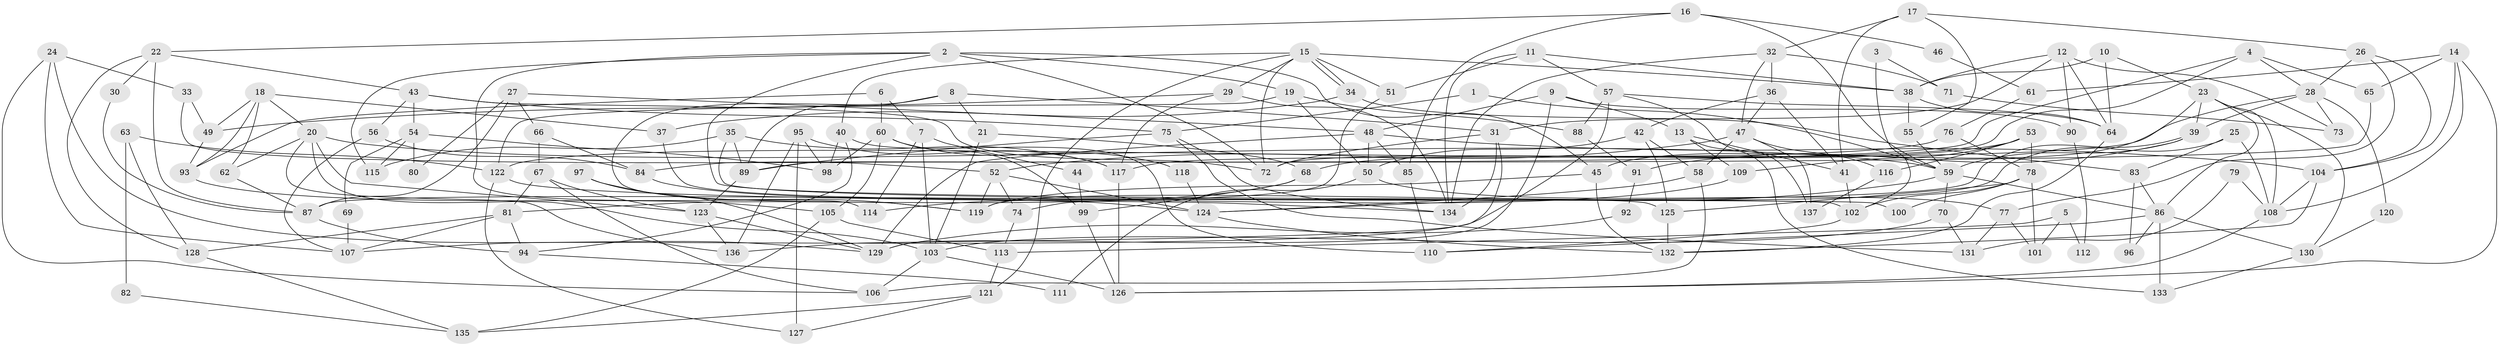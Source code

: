 // Generated by graph-tools (version 1.1) at 2025/26/03/09/25 03:26:21]
// undirected, 137 vertices, 274 edges
graph export_dot {
graph [start="1"]
  node [color=gray90,style=filled];
  1;
  2;
  3;
  4;
  5;
  6;
  7;
  8;
  9;
  10;
  11;
  12;
  13;
  14;
  15;
  16;
  17;
  18;
  19;
  20;
  21;
  22;
  23;
  24;
  25;
  26;
  27;
  28;
  29;
  30;
  31;
  32;
  33;
  34;
  35;
  36;
  37;
  38;
  39;
  40;
  41;
  42;
  43;
  44;
  45;
  46;
  47;
  48;
  49;
  50;
  51;
  52;
  53;
  54;
  55;
  56;
  57;
  58;
  59;
  60;
  61;
  62;
  63;
  64;
  65;
  66;
  67;
  68;
  69;
  70;
  71;
  72;
  73;
  74;
  75;
  76;
  77;
  78;
  79;
  80;
  81;
  82;
  83;
  84;
  85;
  86;
  87;
  88;
  89;
  90;
  91;
  92;
  93;
  94;
  95;
  96;
  97;
  98;
  99;
  100;
  101;
  102;
  103;
  104;
  105;
  106;
  107;
  108;
  109;
  110;
  111;
  112;
  113;
  114;
  115;
  116;
  117;
  118;
  119;
  120;
  121;
  122;
  123;
  124;
  125;
  126;
  127;
  128;
  129;
  130;
  131;
  132;
  133;
  134;
  135;
  136;
  137;
  1 -- 75;
  1 -- 59;
  2 -- 45;
  2 -- 72;
  2 -- 19;
  2 -- 102;
  2 -- 114;
  2 -- 115;
  3 -- 102;
  3 -- 71;
  4 -- 28;
  4 -- 65;
  4 -- 72;
  4 -- 84;
  5 -- 101;
  5 -- 113;
  5 -- 112;
  6 -- 93;
  6 -- 7;
  6 -- 60;
  7 -- 103;
  7 -- 114;
  7 -- 44;
  8 -- 31;
  8 -- 89;
  8 -- 21;
  8 -- 119;
  9 -- 13;
  9 -- 129;
  9 -- 48;
  9 -- 90;
  10 -- 64;
  10 -- 23;
  10 -- 38;
  11 -- 134;
  11 -- 38;
  11 -- 51;
  11 -- 57;
  12 -- 38;
  12 -- 64;
  12 -- 31;
  12 -- 73;
  12 -- 90;
  13 -- 41;
  13 -- 133;
  13 -- 109;
  14 -- 126;
  14 -- 108;
  14 -- 61;
  14 -- 65;
  14 -- 104;
  15 -- 34;
  15 -- 34;
  15 -- 38;
  15 -- 29;
  15 -- 40;
  15 -- 51;
  15 -- 72;
  15 -- 121;
  16 -- 59;
  16 -- 85;
  16 -- 22;
  16 -- 46;
  17 -- 26;
  17 -- 41;
  17 -- 32;
  17 -- 55;
  18 -- 93;
  18 -- 20;
  18 -- 37;
  18 -- 49;
  18 -- 62;
  19 -- 50;
  19 -- 88;
  19 -- 122;
  20 -- 59;
  20 -- 103;
  20 -- 62;
  20 -- 123;
  20 -- 136;
  21 -- 68;
  21 -- 103;
  22 -- 87;
  22 -- 30;
  22 -- 43;
  22 -- 128;
  23 -- 39;
  23 -- 86;
  23 -- 45;
  23 -- 108;
  23 -- 130;
  24 -- 106;
  24 -- 129;
  24 -- 33;
  24 -- 107;
  25 -- 108;
  25 -- 119;
  25 -- 83;
  26 -- 104;
  26 -- 77;
  26 -- 28;
  27 -- 87;
  27 -- 48;
  27 -- 66;
  27 -- 80;
  28 -- 117;
  28 -- 39;
  28 -- 73;
  28 -- 120;
  29 -- 134;
  29 -- 49;
  29 -- 117;
  30 -- 87;
  31 -- 72;
  31 -- 134;
  31 -- 136;
  32 -- 134;
  32 -- 36;
  32 -- 47;
  32 -- 71;
  33 -- 49;
  33 -- 52;
  34 -- 37;
  34 -- 83;
  35 -- 89;
  35 -- 117;
  35 -- 100;
  35 -- 115;
  36 -- 47;
  36 -- 41;
  36 -- 42;
  37 -- 125;
  38 -- 64;
  38 -- 55;
  39 -- 87;
  39 -- 59;
  39 -- 91;
  40 -- 98;
  40 -- 94;
  40 -- 110;
  41 -- 102;
  42 -- 58;
  42 -- 50;
  42 -- 125;
  43 -- 72;
  43 -- 54;
  43 -- 56;
  43 -- 75;
  44 -- 99;
  45 -- 119;
  45 -- 132;
  46 -- 61;
  47 -- 52;
  47 -- 58;
  47 -- 116;
  47 -- 137;
  48 -- 104;
  48 -- 50;
  48 -- 85;
  48 -- 129;
  49 -- 93;
  50 -- 77;
  50 -- 111;
  51 -- 74;
  52 -- 124;
  52 -- 74;
  52 -- 119;
  53 -- 78;
  53 -- 116;
  53 -- 68;
  53 -- 109;
  54 -- 115;
  54 -- 69;
  54 -- 80;
  54 -- 98;
  55 -- 59;
  56 -- 84;
  56 -- 107;
  57 -- 107;
  57 -- 64;
  57 -- 88;
  57 -- 137;
  58 -- 106;
  58 -- 124;
  59 -- 70;
  59 -- 86;
  59 -- 124;
  60 -- 99;
  60 -- 98;
  60 -- 105;
  60 -- 118;
  61 -- 76;
  62 -- 87;
  63 -- 128;
  63 -- 122;
  63 -- 82;
  64 -- 132;
  65 -- 89;
  66 -- 84;
  66 -- 67;
  67 -- 123;
  67 -- 81;
  67 -- 106;
  68 -- 81;
  68 -- 99;
  69 -- 107;
  70 -- 103;
  70 -- 131;
  71 -- 73;
  74 -- 113;
  75 -- 134;
  75 -- 89;
  75 -- 131;
  76 -- 122;
  76 -- 78;
  77 -- 131;
  77 -- 101;
  78 -- 125;
  78 -- 102;
  78 -- 100;
  78 -- 101;
  79 -- 108;
  79 -- 131;
  81 -- 107;
  81 -- 94;
  81 -- 128;
  82 -- 135;
  83 -- 86;
  83 -- 96;
  84 -- 124;
  85 -- 110;
  86 -- 96;
  86 -- 110;
  86 -- 130;
  86 -- 133;
  87 -- 94;
  88 -- 91;
  89 -- 123;
  90 -- 112;
  91 -- 92;
  92 -- 129;
  93 -- 105;
  94 -- 111;
  95 -- 136;
  95 -- 98;
  95 -- 117;
  95 -- 127;
  97 -- 129;
  97 -- 119;
  99 -- 126;
  102 -- 110;
  103 -- 126;
  103 -- 106;
  104 -- 132;
  104 -- 108;
  105 -- 135;
  105 -- 113;
  108 -- 126;
  109 -- 114;
  113 -- 121;
  116 -- 137;
  117 -- 126;
  118 -- 124;
  120 -- 130;
  121 -- 127;
  121 -- 135;
  122 -- 127;
  122 -- 134;
  123 -- 136;
  123 -- 129;
  124 -- 132;
  125 -- 132;
  128 -- 135;
  130 -- 133;
}
